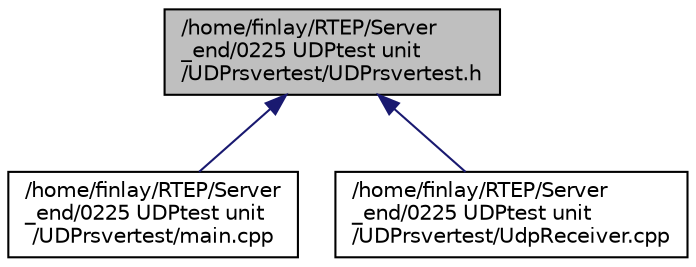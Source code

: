 digraph "/home/finlay/RTEP/Server_end/0225 UDPtest unit/UDPrsvertest/UDPrsvertest.h"
{
 // LATEX_PDF_SIZE
  edge [fontname="Helvetica",fontsize="10",labelfontname="Helvetica",labelfontsize="10"];
  node [fontname="Helvetica",fontsize="10",shape=record];
  Node1 [label="/home/finlay/RTEP/Server\l_end/0225 UDPtest unit\l/UDPrsvertest/UDPrsvertest.h",height=0.2,width=0.4,color="black", fillcolor="grey75", style="filled", fontcolor="black",tooltip=" "];
  Node1 -> Node2 [dir="back",color="midnightblue",fontsize="10",style="solid",fontname="Helvetica"];
  Node2 [label="/home/finlay/RTEP/Server\l_end/0225 UDPtest unit\l/UDPrsvertest/main.cpp",height=0.2,width=0.4,color="black", fillcolor="white", style="filled",URL="$_server__end_20225_01_u_d_ptest_01unit_2_u_d_prsvertest_2main_8cpp.html",tooltip=" "];
  Node1 -> Node3 [dir="back",color="midnightblue",fontsize="10",style="solid",fontname="Helvetica"];
  Node3 [label="/home/finlay/RTEP/Server\l_end/0225 UDPtest unit\l/UDPrsvertest/UdpReceiver.cpp",height=0.2,width=0.4,color="black", fillcolor="white", style="filled",URL="$_udp_receiver_8cpp.html",tooltip=" "];
}
